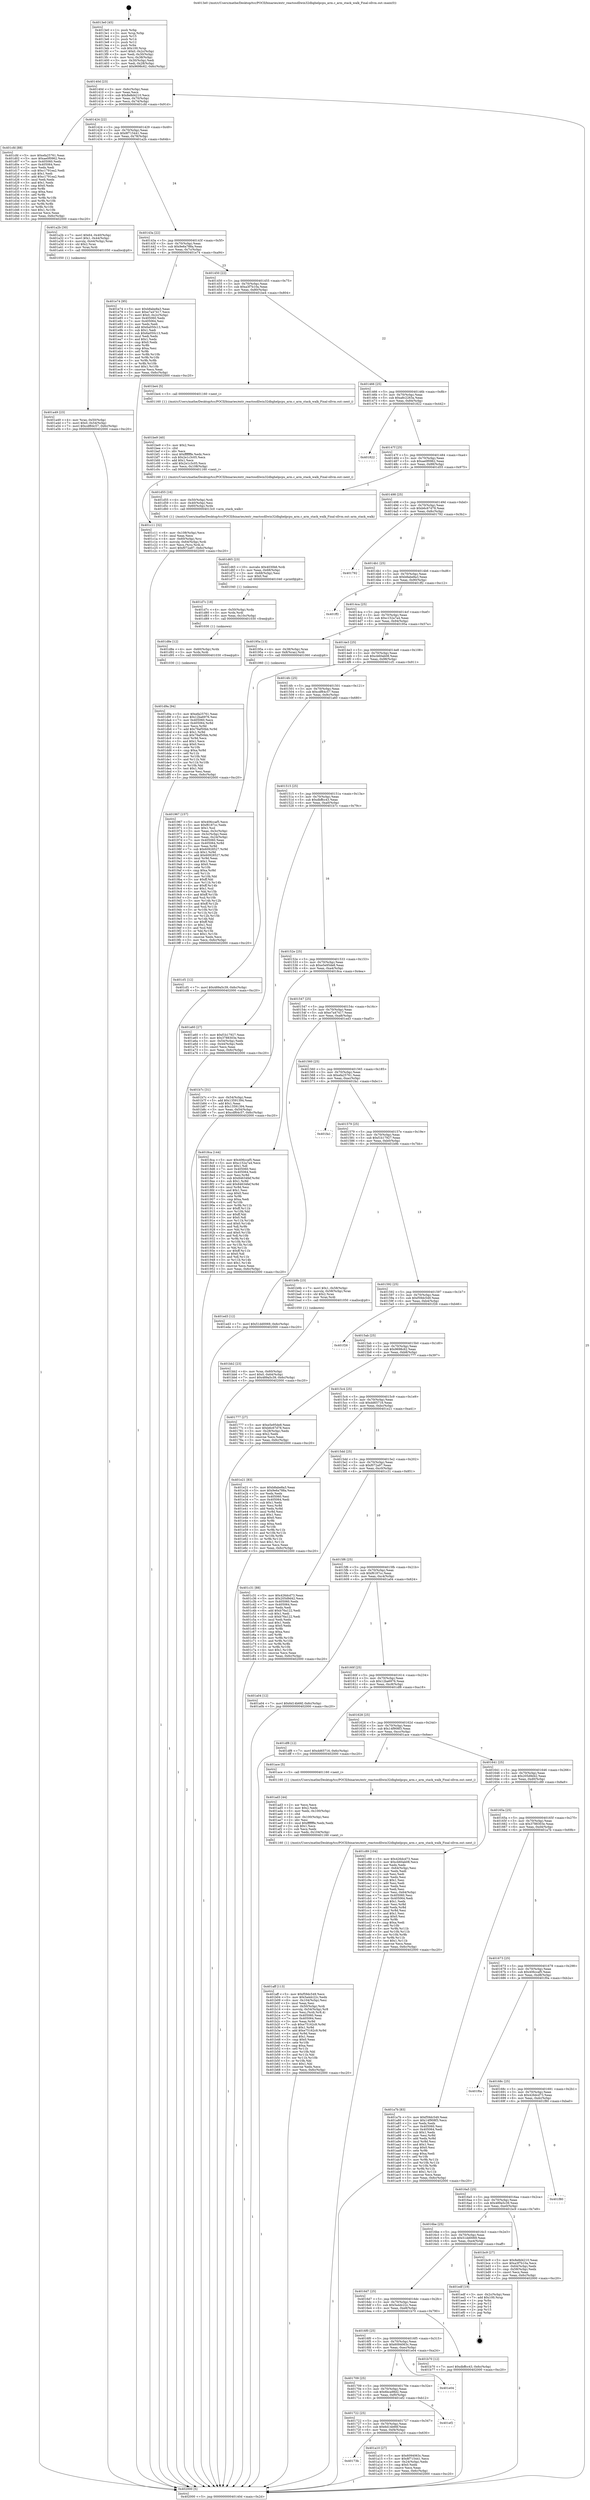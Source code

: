 digraph "0x4013e0" {
  label = "0x4013e0 (/mnt/c/Users/mathe/Desktop/tcc/POCII/binaries/extr_reactosdllwin32dbghelpcpu_arm.c_arm_stack_walk_Final-ollvm.out::main(0))"
  labelloc = "t"
  node[shape=record]

  Entry [label="",width=0.3,height=0.3,shape=circle,fillcolor=black,style=filled]
  "0x40140d" [label="{
     0x40140d [23]\l
     | [instrs]\l
     &nbsp;&nbsp;0x40140d \<+3\>: mov -0x6c(%rbp),%eax\l
     &nbsp;&nbsp;0x401410 \<+2\>: mov %eax,%ecx\l
     &nbsp;&nbsp;0x401412 \<+6\>: sub $0x8e8d4210,%ecx\l
     &nbsp;&nbsp;0x401418 \<+3\>: mov %eax,-0x70(%rbp)\l
     &nbsp;&nbsp;0x40141b \<+3\>: mov %ecx,-0x74(%rbp)\l
     &nbsp;&nbsp;0x40141e \<+6\>: je 0000000000401cfd \<main+0x91d\>\l
  }"]
  "0x401cfd" [label="{
     0x401cfd [88]\l
     | [instrs]\l
     &nbsp;&nbsp;0x401cfd \<+5\>: mov $0xefa25761,%eax\l
     &nbsp;&nbsp;0x401d02 \<+5\>: mov $0xae0f0962,%ecx\l
     &nbsp;&nbsp;0x401d07 \<+7\>: mov 0x405060,%edx\l
     &nbsp;&nbsp;0x401d0e \<+7\>: mov 0x405064,%esi\l
     &nbsp;&nbsp;0x401d15 \<+2\>: mov %edx,%edi\l
     &nbsp;&nbsp;0x401d17 \<+6\>: sub $0xc1791ea2,%edi\l
     &nbsp;&nbsp;0x401d1d \<+3\>: sub $0x1,%edi\l
     &nbsp;&nbsp;0x401d20 \<+6\>: add $0xc1791ea2,%edi\l
     &nbsp;&nbsp;0x401d26 \<+3\>: imul %edi,%edx\l
     &nbsp;&nbsp;0x401d29 \<+3\>: and $0x1,%edx\l
     &nbsp;&nbsp;0x401d2c \<+3\>: cmp $0x0,%edx\l
     &nbsp;&nbsp;0x401d2f \<+4\>: sete %r8b\l
     &nbsp;&nbsp;0x401d33 \<+3\>: cmp $0xa,%esi\l
     &nbsp;&nbsp;0x401d36 \<+4\>: setl %r9b\l
     &nbsp;&nbsp;0x401d3a \<+3\>: mov %r8b,%r10b\l
     &nbsp;&nbsp;0x401d3d \<+3\>: and %r9b,%r10b\l
     &nbsp;&nbsp;0x401d40 \<+3\>: xor %r9b,%r8b\l
     &nbsp;&nbsp;0x401d43 \<+3\>: or %r8b,%r10b\l
     &nbsp;&nbsp;0x401d46 \<+4\>: test $0x1,%r10b\l
     &nbsp;&nbsp;0x401d4a \<+3\>: cmovne %ecx,%eax\l
     &nbsp;&nbsp;0x401d4d \<+3\>: mov %eax,-0x6c(%rbp)\l
     &nbsp;&nbsp;0x401d50 \<+5\>: jmp 0000000000402000 \<main+0xc20\>\l
  }"]
  "0x401424" [label="{
     0x401424 [22]\l
     | [instrs]\l
     &nbsp;&nbsp;0x401424 \<+5\>: jmp 0000000000401429 \<main+0x49\>\l
     &nbsp;&nbsp;0x401429 \<+3\>: mov -0x70(%rbp),%eax\l
     &nbsp;&nbsp;0x40142c \<+5\>: sub $0x8f715441,%eax\l
     &nbsp;&nbsp;0x401431 \<+3\>: mov %eax,-0x78(%rbp)\l
     &nbsp;&nbsp;0x401434 \<+6\>: je 0000000000401a2b \<main+0x64b\>\l
  }"]
  Exit [label="",width=0.3,height=0.3,shape=circle,fillcolor=black,style=filled,peripheries=2]
  "0x401a2b" [label="{
     0x401a2b [30]\l
     | [instrs]\l
     &nbsp;&nbsp;0x401a2b \<+7\>: movl $0x64,-0x40(%rbp)\l
     &nbsp;&nbsp;0x401a32 \<+7\>: movl $0x1,-0x44(%rbp)\l
     &nbsp;&nbsp;0x401a39 \<+4\>: movslq -0x44(%rbp),%rax\l
     &nbsp;&nbsp;0x401a3d \<+4\>: shl $0x2,%rax\l
     &nbsp;&nbsp;0x401a41 \<+3\>: mov %rax,%rdi\l
     &nbsp;&nbsp;0x401a44 \<+5\>: call 0000000000401050 \<malloc@plt\>\l
     | [calls]\l
     &nbsp;&nbsp;0x401050 \{1\} (unknown)\l
  }"]
  "0x40143a" [label="{
     0x40143a [22]\l
     | [instrs]\l
     &nbsp;&nbsp;0x40143a \<+5\>: jmp 000000000040143f \<main+0x5f\>\l
     &nbsp;&nbsp;0x40143f \<+3\>: mov -0x70(%rbp),%eax\l
     &nbsp;&nbsp;0x401442 \<+5\>: sub $0x9e6a788a,%eax\l
     &nbsp;&nbsp;0x401447 \<+3\>: mov %eax,-0x7c(%rbp)\l
     &nbsp;&nbsp;0x40144a \<+6\>: je 0000000000401e74 \<main+0xa94\>\l
  }"]
  "0x401d9a" [label="{
     0x401d9a [94]\l
     | [instrs]\l
     &nbsp;&nbsp;0x401d9a \<+5\>: mov $0xefa25761,%eax\l
     &nbsp;&nbsp;0x401d9f \<+5\>: mov $0x12ba6976,%esi\l
     &nbsp;&nbsp;0x401da4 \<+7\>: mov 0x405060,%ecx\l
     &nbsp;&nbsp;0x401dab \<+8\>: mov 0x405064,%r8d\l
     &nbsp;&nbsp;0x401db3 \<+3\>: mov %ecx,%r9d\l
     &nbsp;&nbsp;0x401db6 \<+7\>: add $0x79af50bb,%r9d\l
     &nbsp;&nbsp;0x401dbd \<+4\>: sub $0x1,%r9d\l
     &nbsp;&nbsp;0x401dc1 \<+7\>: sub $0x79af50bb,%r9d\l
     &nbsp;&nbsp;0x401dc8 \<+4\>: imul %r9d,%ecx\l
     &nbsp;&nbsp;0x401dcc \<+3\>: and $0x1,%ecx\l
     &nbsp;&nbsp;0x401dcf \<+3\>: cmp $0x0,%ecx\l
     &nbsp;&nbsp;0x401dd2 \<+4\>: sete %r10b\l
     &nbsp;&nbsp;0x401dd6 \<+4\>: cmp $0xa,%r8d\l
     &nbsp;&nbsp;0x401dda \<+4\>: setl %r11b\l
     &nbsp;&nbsp;0x401dde \<+3\>: mov %r10b,%bl\l
     &nbsp;&nbsp;0x401de1 \<+3\>: and %r11b,%bl\l
     &nbsp;&nbsp;0x401de4 \<+3\>: xor %r11b,%r10b\l
     &nbsp;&nbsp;0x401de7 \<+3\>: or %r10b,%bl\l
     &nbsp;&nbsp;0x401dea \<+3\>: test $0x1,%bl\l
     &nbsp;&nbsp;0x401ded \<+3\>: cmovne %esi,%eax\l
     &nbsp;&nbsp;0x401df0 \<+3\>: mov %eax,-0x6c(%rbp)\l
     &nbsp;&nbsp;0x401df3 \<+5\>: jmp 0000000000402000 \<main+0xc20\>\l
  }"]
  "0x401e74" [label="{
     0x401e74 [95]\l
     | [instrs]\l
     &nbsp;&nbsp;0x401e74 \<+5\>: mov $0xb8abe8a3,%eax\l
     &nbsp;&nbsp;0x401e79 \<+5\>: mov $0xe7a47417,%ecx\l
     &nbsp;&nbsp;0x401e7e \<+7\>: movl $0x0,-0x2c(%rbp)\l
     &nbsp;&nbsp;0x401e85 \<+7\>: mov 0x405060,%edx\l
     &nbsp;&nbsp;0x401e8c \<+7\>: mov 0x405064,%esi\l
     &nbsp;&nbsp;0x401e93 \<+2\>: mov %edx,%edi\l
     &nbsp;&nbsp;0x401e95 \<+6\>: add $0x6a050c13,%edi\l
     &nbsp;&nbsp;0x401e9b \<+3\>: sub $0x1,%edi\l
     &nbsp;&nbsp;0x401e9e \<+6\>: sub $0x6a050c13,%edi\l
     &nbsp;&nbsp;0x401ea4 \<+3\>: imul %edi,%edx\l
     &nbsp;&nbsp;0x401ea7 \<+3\>: and $0x1,%edx\l
     &nbsp;&nbsp;0x401eaa \<+3\>: cmp $0x0,%edx\l
     &nbsp;&nbsp;0x401ead \<+4\>: sete %r8b\l
     &nbsp;&nbsp;0x401eb1 \<+3\>: cmp $0xa,%esi\l
     &nbsp;&nbsp;0x401eb4 \<+4\>: setl %r9b\l
     &nbsp;&nbsp;0x401eb8 \<+3\>: mov %r8b,%r10b\l
     &nbsp;&nbsp;0x401ebb \<+3\>: and %r9b,%r10b\l
     &nbsp;&nbsp;0x401ebe \<+3\>: xor %r9b,%r8b\l
     &nbsp;&nbsp;0x401ec1 \<+3\>: or %r8b,%r10b\l
     &nbsp;&nbsp;0x401ec4 \<+4\>: test $0x1,%r10b\l
     &nbsp;&nbsp;0x401ec8 \<+3\>: cmovne %ecx,%eax\l
     &nbsp;&nbsp;0x401ecb \<+3\>: mov %eax,-0x6c(%rbp)\l
     &nbsp;&nbsp;0x401ece \<+5\>: jmp 0000000000402000 \<main+0xc20\>\l
  }"]
  "0x401450" [label="{
     0x401450 [22]\l
     | [instrs]\l
     &nbsp;&nbsp;0x401450 \<+5\>: jmp 0000000000401455 \<main+0x75\>\l
     &nbsp;&nbsp;0x401455 \<+3\>: mov -0x70(%rbp),%eax\l
     &nbsp;&nbsp;0x401458 \<+5\>: sub $0xa3f7b10a,%eax\l
     &nbsp;&nbsp;0x40145d \<+3\>: mov %eax,-0x80(%rbp)\l
     &nbsp;&nbsp;0x401460 \<+6\>: je 0000000000401be4 \<main+0x804\>\l
  }"]
  "0x401d8e" [label="{
     0x401d8e [12]\l
     | [instrs]\l
     &nbsp;&nbsp;0x401d8e \<+4\>: mov -0x60(%rbp),%rdx\l
     &nbsp;&nbsp;0x401d92 \<+3\>: mov %rdx,%rdi\l
     &nbsp;&nbsp;0x401d95 \<+5\>: call 0000000000401030 \<free@plt\>\l
     | [calls]\l
     &nbsp;&nbsp;0x401030 \{1\} (unknown)\l
  }"]
  "0x401be4" [label="{
     0x401be4 [5]\l
     | [instrs]\l
     &nbsp;&nbsp;0x401be4 \<+5\>: call 0000000000401160 \<next_i\>\l
     | [calls]\l
     &nbsp;&nbsp;0x401160 \{1\} (/mnt/c/Users/mathe/Desktop/tcc/POCII/binaries/extr_reactosdllwin32dbghelpcpu_arm.c_arm_stack_walk_Final-ollvm.out::next_i)\l
  }"]
  "0x401466" [label="{
     0x401466 [25]\l
     | [instrs]\l
     &nbsp;&nbsp;0x401466 \<+5\>: jmp 000000000040146b \<main+0x8b\>\l
     &nbsp;&nbsp;0x40146b \<+3\>: mov -0x70(%rbp),%eax\l
     &nbsp;&nbsp;0x40146e \<+5\>: sub $0xa8c2263a,%eax\l
     &nbsp;&nbsp;0x401473 \<+6\>: mov %eax,-0x84(%rbp)\l
     &nbsp;&nbsp;0x401479 \<+6\>: je 0000000000401822 \<main+0x442\>\l
  }"]
  "0x401d7c" [label="{
     0x401d7c [18]\l
     | [instrs]\l
     &nbsp;&nbsp;0x401d7c \<+4\>: mov -0x50(%rbp),%rdx\l
     &nbsp;&nbsp;0x401d80 \<+3\>: mov %rdx,%rdi\l
     &nbsp;&nbsp;0x401d83 \<+6\>: mov %eax,-0x10c(%rbp)\l
     &nbsp;&nbsp;0x401d89 \<+5\>: call 0000000000401030 \<free@plt\>\l
     | [calls]\l
     &nbsp;&nbsp;0x401030 \{1\} (unknown)\l
  }"]
  "0x401822" [label="{
     0x401822\l
  }", style=dashed]
  "0x40147f" [label="{
     0x40147f [25]\l
     | [instrs]\l
     &nbsp;&nbsp;0x40147f \<+5\>: jmp 0000000000401484 \<main+0xa4\>\l
     &nbsp;&nbsp;0x401484 \<+3\>: mov -0x70(%rbp),%eax\l
     &nbsp;&nbsp;0x401487 \<+5\>: sub $0xae0f0962,%eax\l
     &nbsp;&nbsp;0x40148c \<+6\>: mov %eax,-0x88(%rbp)\l
     &nbsp;&nbsp;0x401492 \<+6\>: je 0000000000401d55 \<main+0x975\>\l
  }"]
  "0x401d65" [label="{
     0x401d65 [23]\l
     | [instrs]\l
     &nbsp;&nbsp;0x401d65 \<+10\>: movabs $0x4030b6,%rdi\l
     &nbsp;&nbsp;0x401d6f \<+3\>: mov %eax,-0x68(%rbp)\l
     &nbsp;&nbsp;0x401d72 \<+3\>: mov -0x68(%rbp),%esi\l
     &nbsp;&nbsp;0x401d75 \<+2\>: mov $0x0,%al\l
     &nbsp;&nbsp;0x401d77 \<+5\>: call 0000000000401040 \<printf@plt\>\l
     | [calls]\l
     &nbsp;&nbsp;0x401040 \{1\} (unknown)\l
  }"]
  "0x401d55" [label="{
     0x401d55 [16]\l
     | [instrs]\l
     &nbsp;&nbsp;0x401d55 \<+4\>: mov -0x50(%rbp),%rdi\l
     &nbsp;&nbsp;0x401d59 \<+3\>: mov -0x40(%rbp),%esi\l
     &nbsp;&nbsp;0x401d5c \<+4\>: mov -0x60(%rbp),%rdx\l
     &nbsp;&nbsp;0x401d60 \<+5\>: call 00000000004013c0 \<arm_stack_walk\>\l
     | [calls]\l
     &nbsp;&nbsp;0x4013c0 \{1\} (/mnt/c/Users/mathe/Desktop/tcc/POCII/binaries/extr_reactosdllwin32dbghelpcpu_arm.c_arm_stack_walk_Final-ollvm.out::arm_stack_walk)\l
  }"]
  "0x401498" [label="{
     0x401498 [25]\l
     | [instrs]\l
     &nbsp;&nbsp;0x401498 \<+5\>: jmp 000000000040149d \<main+0xbd\>\l
     &nbsp;&nbsp;0x40149d \<+3\>: mov -0x70(%rbp),%eax\l
     &nbsp;&nbsp;0x4014a0 \<+5\>: sub $0xb6c67d78,%eax\l
     &nbsp;&nbsp;0x4014a5 \<+6\>: mov %eax,-0x8c(%rbp)\l
     &nbsp;&nbsp;0x4014ab \<+6\>: je 0000000000401792 \<main+0x3b2\>\l
  }"]
  "0x401c11" [label="{
     0x401c11 [32]\l
     | [instrs]\l
     &nbsp;&nbsp;0x401c11 \<+6\>: mov -0x108(%rbp),%ecx\l
     &nbsp;&nbsp;0x401c17 \<+3\>: imul %eax,%ecx\l
     &nbsp;&nbsp;0x401c1a \<+4\>: mov -0x60(%rbp),%rsi\l
     &nbsp;&nbsp;0x401c1e \<+4\>: movslq -0x64(%rbp),%rdi\l
     &nbsp;&nbsp;0x401c22 \<+3\>: mov %ecx,(%rsi,%rdi,4)\l
     &nbsp;&nbsp;0x401c25 \<+7\>: movl $0xf072a97,-0x6c(%rbp)\l
     &nbsp;&nbsp;0x401c2c \<+5\>: jmp 0000000000402000 \<main+0xc20\>\l
  }"]
  "0x401792" [label="{
     0x401792\l
  }", style=dashed]
  "0x4014b1" [label="{
     0x4014b1 [25]\l
     | [instrs]\l
     &nbsp;&nbsp;0x4014b1 \<+5\>: jmp 00000000004014b6 \<main+0xd6\>\l
     &nbsp;&nbsp;0x4014b6 \<+3\>: mov -0x70(%rbp),%eax\l
     &nbsp;&nbsp;0x4014b9 \<+5\>: sub $0xb8abe8a3,%eax\l
     &nbsp;&nbsp;0x4014be \<+6\>: mov %eax,-0x90(%rbp)\l
     &nbsp;&nbsp;0x4014c4 \<+6\>: je 0000000000401ff2 \<main+0xc12\>\l
  }"]
  "0x401be9" [label="{
     0x401be9 [40]\l
     | [instrs]\l
     &nbsp;&nbsp;0x401be9 \<+5\>: mov $0x2,%ecx\l
     &nbsp;&nbsp;0x401bee \<+1\>: cltd\l
     &nbsp;&nbsp;0x401bef \<+2\>: idiv %ecx\l
     &nbsp;&nbsp;0x401bf1 \<+6\>: imul $0xfffffffe,%edx,%ecx\l
     &nbsp;&nbsp;0x401bf7 \<+6\>: sub $0x2e1c3c05,%ecx\l
     &nbsp;&nbsp;0x401bfd \<+3\>: add $0x1,%ecx\l
     &nbsp;&nbsp;0x401c00 \<+6\>: add $0x2e1c3c05,%ecx\l
     &nbsp;&nbsp;0x401c06 \<+6\>: mov %ecx,-0x108(%rbp)\l
     &nbsp;&nbsp;0x401c0c \<+5\>: call 0000000000401160 \<next_i\>\l
     | [calls]\l
     &nbsp;&nbsp;0x401160 \{1\} (/mnt/c/Users/mathe/Desktop/tcc/POCII/binaries/extr_reactosdllwin32dbghelpcpu_arm.c_arm_stack_walk_Final-ollvm.out::next_i)\l
  }"]
  "0x401ff2" [label="{
     0x401ff2\l
  }", style=dashed]
  "0x4014ca" [label="{
     0x4014ca [25]\l
     | [instrs]\l
     &nbsp;&nbsp;0x4014ca \<+5\>: jmp 00000000004014cf \<main+0xef\>\l
     &nbsp;&nbsp;0x4014cf \<+3\>: mov -0x70(%rbp),%eax\l
     &nbsp;&nbsp;0x4014d2 \<+5\>: sub $0xc152a7a4,%eax\l
     &nbsp;&nbsp;0x4014d7 \<+6\>: mov %eax,-0x94(%rbp)\l
     &nbsp;&nbsp;0x4014dd \<+6\>: je 000000000040195a \<main+0x57a\>\l
  }"]
  "0x401bb2" [label="{
     0x401bb2 [23]\l
     | [instrs]\l
     &nbsp;&nbsp;0x401bb2 \<+4\>: mov %rax,-0x60(%rbp)\l
     &nbsp;&nbsp;0x401bb6 \<+7\>: movl $0x0,-0x64(%rbp)\l
     &nbsp;&nbsp;0x401bbd \<+7\>: movl $0x489a5c39,-0x6c(%rbp)\l
     &nbsp;&nbsp;0x401bc4 \<+5\>: jmp 0000000000402000 \<main+0xc20\>\l
  }"]
  "0x40195a" [label="{
     0x40195a [13]\l
     | [instrs]\l
     &nbsp;&nbsp;0x40195a \<+4\>: mov -0x38(%rbp),%rax\l
     &nbsp;&nbsp;0x40195e \<+4\>: mov 0x8(%rax),%rdi\l
     &nbsp;&nbsp;0x401962 \<+5\>: call 0000000000401060 \<atoi@plt\>\l
     | [calls]\l
     &nbsp;&nbsp;0x401060 \{1\} (unknown)\l
  }"]
  "0x4014e3" [label="{
     0x4014e3 [25]\l
     | [instrs]\l
     &nbsp;&nbsp;0x4014e3 \<+5\>: jmp 00000000004014e8 \<main+0x108\>\l
     &nbsp;&nbsp;0x4014e8 \<+3\>: mov -0x70(%rbp),%eax\l
     &nbsp;&nbsp;0x4014eb \<+5\>: sub $0xcb60ab08,%eax\l
     &nbsp;&nbsp;0x4014f0 \<+6\>: mov %eax,-0x98(%rbp)\l
     &nbsp;&nbsp;0x4014f6 \<+6\>: je 0000000000401cf1 \<main+0x911\>\l
  }"]
  "0x401aff" [label="{
     0x401aff [113]\l
     | [instrs]\l
     &nbsp;&nbsp;0x401aff \<+5\>: mov $0xf59dc549,%ecx\l
     &nbsp;&nbsp;0x401b04 \<+5\>: mov $0x5a4dc22c,%edx\l
     &nbsp;&nbsp;0x401b09 \<+6\>: mov -0x104(%rbp),%esi\l
     &nbsp;&nbsp;0x401b0f \<+3\>: imul %eax,%esi\l
     &nbsp;&nbsp;0x401b12 \<+4\>: mov -0x50(%rbp),%rdi\l
     &nbsp;&nbsp;0x401b16 \<+4\>: movslq -0x54(%rbp),%r8\l
     &nbsp;&nbsp;0x401b1a \<+4\>: mov %esi,(%rdi,%r8,4)\l
     &nbsp;&nbsp;0x401b1e \<+7\>: mov 0x405060,%eax\l
     &nbsp;&nbsp;0x401b25 \<+7\>: mov 0x405064,%esi\l
     &nbsp;&nbsp;0x401b2c \<+3\>: mov %eax,%r9d\l
     &nbsp;&nbsp;0x401b2f \<+7\>: sub $0xe75162c9,%r9d\l
     &nbsp;&nbsp;0x401b36 \<+4\>: sub $0x1,%r9d\l
     &nbsp;&nbsp;0x401b3a \<+7\>: add $0xe75162c9,%r9d\l
     &nbsp;&nbsp;0x401b41 \<+4\>: imul %r9d,%eax\l
     &nbsp;&nbsp;0x401b45 \<+3\>: and $0x1,%eax\l
     &nbsp;&nbsp;0x401b48 \<+3\>: cmp $0x0,%eax\l
     &nbsp;&nbsp;0x401b4b \<+4\>: sete %r10b\l
     &nbsp;&nbsp;0x401b4f \<+3\>: cmp $0xa,%esi\l
     &nbsp;&nbsp;0x401b52 \<+4\>: setl %r11b\l
     &nbsp;&nbsp;0x401b56 \<+3\>: mov %r10b,%bl\l
     &nbsp;&nbsp;0x401b59 \<+3\>: and %r11b,%bl\l
     &nbsp;&nbsp;0x401b5c \<+3\>: xor %r11b,%r10b\l
     &nbsp;&nbsp;0x401b5f \<+3\>: or %r10b,%bl\l
     &nbsp;&nbsp;0x401b62 \<+3\>: test $0x1,%bl\l
     &nbsp;&nbsp;0x401b65 \<+3\>: cmovne %edx,%ecx\l
     &nbsp;&nbsp;0x401b68 \<+3\>: mov %ecx,-0x6c(%rbp)\l
     &nbsp;&nbsp;0x401b6b \<+5\>: jmp 0000000000402000 \<main+0xc20\>\l
  }"]
  "0x401cf1" [label="{
     0x401cf1 [12]\l
     | [instrs]\l
     &nbsp;&nbsp;0x401cf1 \<+7\>: movl $0x489a5c39,-0x6c(%rbp)\l
     &nbsp;&nbsp;0x401cf8 \<+5\>: jmp 0000000000402000 \<main+0xc20\>\l
  }"]
  "0x4014fc" [label="{
     0x4014fc [25]\l
     | [instrs]\l
     &nbsp;&nbsp;0x4014fc \<+5\>: jmp 0000000000401501 \<main+0x121\>\l
     &nbsp;&nbsp;0x401501 \<+3\>: mov -0x70(%rbp),%eax\l
     &nbsp;&nbsp;0x401504 \<+5\>: sub $0xcdf64c57,%eax\l
     &nbsp;&nbsp;0x401509 \<+6\>: mov %eax,-0x9c(%rbp)\l
     &nbsp;&nbsp;0x40150f \<+6\>: je 0000000000401a60 \<main+0x680\>\l
  }"]
  "0x401ad3" [label="{
     0x401ad3 [44]\l
     | [instrs]\l
     &nbsp;&nbsp;0x401ad3 \<+2\>: xor %ecx,%ecx\l
     &nbsp;&nbsp;0x401ad5 \<+5\>: mov $0x2,%edx\l
     &nbsp;&nbsp;0x401ada \<+6\>: mov %edx,-0x100(%rbp)\l
     &nbsp;&nbsp;0x401ae0 \<+1\>: cltd\l
     &nbsp;&nbsp;0x401ae1 \<+6\>: mov -0x100(%rbp),%esi\l
     &nbsp;&nbsp;0x401ae7 \<+2\>: idiv %esi\l
     &nbsp;&nbsp;0x401ae9 \<+6\>: imul $0xfffffffe,%edx,%edx\l
     &nbsp;&nbsp;0x401aef \<+3\>: sub $0x1,%ecx\l
     &nbsp;&nbsp;0x401af2 \<+2\>: sub %ecx,%edx\l
     &nbsp;&nbsp;0x401af4 \<+6\>: mov %edx,-0x104(%rbp)\l
     &nbsp;&nbsp;0x401afa \<+5\>: call 0000000000401160 \<next_i\>\l
     | [calls]\l
     &nbsp;&nbsp;0x401160 \{1\} (/mnt/c/Users/mathe/Desktop/tcc/POCII/binaries/extr_reactosdllwin32dbghelpcpu_arm.c_arm_stack_walk_Final-ollvm.out::next_i)\l
  }"]
  "0x401a60" [label="{
     0x401a60 [27]\l
     | [instrs]\l
     &nbsp;&nbsp;0x401a60 \<+5\>: mov $0xf1b17927,%eax\l
     &nbsp;&nbsp;0x401a65 \<+5\>: mov $0x3788303e,%ecx\l
     &nbsp;&nbsp;0x401a6a \<+3\>: mov -0x54(%rbp),%edx\l
     &nbsp;&nbsp;0x401a6d \<+3\>: cmp -0x44(%rbp),%edx\l
     &nbsp;&nbsp;0x401a70 \<+3\>: cmovl %ecx,%eax\l
     &nbsp;&nbsp;0x401a73 \<+3\>: mov %eax,-0x6c(%rbp)\l
     &nbsp;&nbsp;0x401a76 \<+5\>: jmp 0000000000402000 \<main+0xc20\>\l
  }"]
  "0x401515" [label="{
     0x401515 [25]\l
     | [instrs]\l
     &nbsp;&nbsp;0x401515 \<+5\>: jmp 000000000040151a \<main+0x13a\>\l
     &nbsp;&nbsp;0x40151a \<+3\>: mov -0x70(%rbp),%eax\l
     &nbsp;&nbsp;0x40151d \<+5\>: sub $0xdbffcc43,%eax\l
     &nbsp;&nbsp;0x401522 \<+6\>: mov %eax,-0xa0(%rbp)\l
     &nbsp;&nbsp;0x401528 \<+6\>: je 0000000000401b7c \<main+0x79c\>\l
  }"]
  "0x401a49" [label="{
     0x401a49 [23]\l
     | [instrs]\l
     &nbsp;&nbsp;0x401a49 \<+4\>: mov %rax,-0x50(%rbp)\l
     &nbsp;&nbsp;0x401a4d \<+7\>: movl $0x0,-0x54(%rbp)\l
     &nbsp;&nbsp;0x401a54 \<+7\>: movl $0xcdf64c57,-0x6c(%rbp)\l
     &nbsp;&nbsp;0x401a5b \<+5\>: jmp 0000000000402000 \<main+0xc20\>\l
  }"]
  "0x401b7c" [label="{
     0x401b7c [31]\l
     | [instrs]\l
     &nbsp;&nbsp;0x401b7c \<+3\>: mov -0x54(%rbp),%eax\l
     &nbsp;&nbsp;0x401b7f \<+5\>: add $0x13591394,%eax\l
     &nbsp;&nbsp;0x401b84 \<+3\>: add $0x1,%eax\l
     &nbsp;&nbsp;0x401b87 \<+5\>: sub $0x13591394,%eax\l
     &nbsp;&nbsp;0x401b8c \<+3\>: mov %eax,-0x54(%rbp)\l
     &nbsp;&nbsp;0x401b8f \<+7\>: movl $0xcdf64c57,-0x6c(%rbp)\l
     &nbsp;&nbsp;0x401b96 \<+5\>: jmp 0000000000402000 \<main+0xc20\>\l
  }"]
  "0x40152e" [label="{
     0x40152e [25]\l
     | [instrs]\l
     &nbsp;&nbsp;0x40152e \<+5\>: jmp 0000000000401533 \<main+0x153\>\l
     &nbsp;&nbsp;0x401533 \<+3\>: mov -0x70(%rbp),%eax\l
     &nbsp;&nbsp;0x401536 \<+5\>: sub $0xe5e95de8,%eax\l
     &nbsp;&nbsp;0x40153b \<+6\>: mov %eax,-0xa4(%rbp)\l
     &nbsp;&nbsp;0x401541 \<+6\>: je 00000000004018ca \<main+0x4ea\>\l
  }"]
  "0x40173b" [label="{
     0x40173b\l
  }", style=dashed]
  "0x4018ca" [label="{
     0x4018ca [144]\l
     | [instrs]\l
     &nbsp;&nbsp;0x4018ca \<+5\>: mov $0x406ccaf5,%eax\l
     &nbsp;&nbsp;0x4018cf \<+5\>: mov $0xc152a7a4,%ecx\l
     &nbsp;&nbsp;0x4018d4 \<+2\>: mov $0x1,%dl\l
     &nbsp;&nbsp;0x4018d6 \<+7\>: mov 0x405060,%esi\l
     &nbsp;&nbsp;0x4018dd \<+7\>: mov 0x405064,%edi\l
     &nbsp;&nbsp;0x4018e4 \<+3\>: mov %esi,%r8d\l
     &nbsp;&nbsp;0x4018e7 \<+7\>: sub $0x84634fef,%r8d\l
     &nbsp;&nbsp;0x4018ee \<+4\>: sub $0x1,%r8d\l
     &nbsp;&nbsp;0x4018f2 \<+7\>: add $0x84634fef,%r8d\l
     &nbsp;&nbsp;0x4018f9 \<+4\>: imul %r8d,%esi\l
     &nbsp;&nbsp;0x4018fd \<+3\>: and $0x1,%esi\l
     &nbsp;&nbsp;0x401900 \<+3\>: cmp $0x0,%esi\l
     &nbsp;&nbsp;0x401903 \<+4\>: sete %r9b\l
     &nbsp;&nbsp;0x401907 \<+3\>: cmp $0xa,%edi\l
     &nbsp;&nbsp;0x40190a \<+4\>: setl %r10b\l
     &nbsp;&nbsp;0x40190e \<+3\>: mov %r9b,%r11b\l
     &nbsp;&nbsp;0x401911 \<+4\>: xor $0xff,%r11b\l
     &nbsp;&nbsp;0x401915 \<+3\>: mov %r10b,%bl\l
     &nbsp;&nbsp;0x401918 \<+3\>: xor $0xff,%bl\l
     &nbsp;&nbsp;0x40191b \<+3\>: xor $0x0,%dl\l
     &nbsp;&nbsp;0x40191e \<+3\>: mov %r11b,%r14b\l
     &nbsp;&nbsp;0x401921 \<+4\>: and $0x0,%r14b\l
     &nbsp;&nbsp;0x401925 \<+3\>: and %dl,%r9b\l
     &nbsp;&nbsp;0x401928 \<+3\>: mov %bl,%r15b\l
     &nbsp;&nbsp;0x40192b \<+4\>: and $0x0,%r15b\l
     &nbsp;&nbsp;0x40192f \<+3\>: and %dl,%r10b\l
     &nbsp;&nbsp;0x401932 \<+3\>: or %r9b,%r14b\l
     &nbsp;&nbsp;0x401935 \<+3\>: or %r10b,%r15b\l
     &nbsp;&nbsp;0x401938 \<+3\>: xor %r15b,%r14b\l
     &nbsp;&nbsp;0x40193b \<+3\>: or %bl,%r11b\l
     &nbsp;&nbsp;0x40193e \<+4\>: xor $0xff,%r11b\l
     &nbsp;&nbsp;0x401942 \<+3\>: or $0x0,%dl\l
     &nbsp;&nbsp;0x401945 \<+3\>: and %dl,%r11b\l
     &nbsp;&nbsp;0x401948 \<+3\>: or %r11b,%r14b\l
     &nbsp;&nbsp;0x40194b \<+4\>: test $0x1,%r14b\l
     &nbsp;&nbsp;0x40194f \<+3\>: cmovne %ecx,%eax\l
     &nbsp;&nbsp;0x401952 \<+3\>: mov %eax,-0x6c(%rbp)\l
     &nbsp;&nbsp;0x401955 \<+5\>: jmp 0000000000402000 \<main+0xc20\>\l
  }"]
  "0x401547" [label="{
     0x401547 [25]\l
     | [instrs]\l
     &nbsp;&nbsp;0x401547 \<+5\>: jmp 000000000040154c \<main+0x16c\>\l
     &nbsp;&nbsp;0x40154c \<+3\>: mov -0x70(%rbp),%eax\l
     &nbsp;&nbsp;0x40154f \<+5\>: sub $0xe7a47417,%eax\l
     &nbsp;&nbsp;0x401554 \<+6\>: mov %eax,-0xa8(%rbp)\l
     &nbsp;&nbsp;0x40155a \<+6\>: je 0000000000401ed3 \<main+0xaf3\>\l
  }"]
  "0x401a10" [label="{
     0x401a10 [27]\l
     | [instrs]\l
     &nbsp;&nbsp;0x401a10 \<+5\>: mov $0x6094063c,%eax\l
     &nbsp;&nbsp;0x401a15 \<+5\>: mov $0x8f715441,%ecx\l
     &nbsp;&nbsp;0x401a1a \<+3\>: mov -0x24(%rbp),%edx\l
     &nbsp;&nbsp;0x401a1d \<+3\>: cmp $0x0,%edx\l
     &nbsp;&nbsp;0x401a20 \<+3\>: cmove %ecx,%eax\l
     &nbsp;&nbsp;0x401a23 \<+3\>: mov %eax,-0x6c(%rbp)\l
     &nbsp;&nbsp;0x401a26 \<+5\>: jmp 0000000000402000 \<main+0xc20\>\l
  }"]
  "0x401ed3" [label="{
     0x401ed3 [12]\l
     | [instrs]\l
     &nbsp;&nbsp;0x401ed3 \<+7\>: movl $0x51dd0069,-0x6c(%rbp)\l
     &nbsp;&nbsp;0x401eda \<+5\>: jmp 0000000000402000 \<main+0xc20\>\l
  }"]
  "0x401560" [label="{
     0x401560 [25]\l
     | [instrs]\l
     &nbsp;&nbsp;0x401560 \<+5\>: jmp 0000000000401565 \<main+0x185\>\l
     &nbsp;&nbsp;0x401565 \<+3\>: mov -0x70(%rbp),%eax\l
     &nbsp;&nbsp;0x401568 \<+5\>: sub $0xefa25761,%eax\l
     &nbsp;&nbsp;0x40156d \<+6\>: mov %eax,-0xac(%rbp)\l
     &nbsp;&nbsp;0x401573 \<+6\>: je 0000000000401fa1 \<main+0xbc1\>\l
  }"]
  "0x401722" [label="{
     0x401722 [25]\l
     | [instrs]\l
     &nbsp;&nbsp;0x401722 \<+5\>: jmp 0000000000401727 \<main+0x347\>\l
     &nbsp;&nbsp;0x401727 \<+3\>: mov -0x70(%rbp),%eax\l
     &nbsp;&nbsp;0x40172a \<+5\>: sub $0x6d14b66f,%eax\l
     &nbsp;&nbsp;0x40172f \<+6\>: mov %eax,-0xf4(%rbp)\l
     &nbsp;&nbsp;0x401735 \<+6\>: je 0000000000401a10 \<main+0x630\>\l
  }"]
  "0x401fa1" [label="{
     0x401fa1\l
  }", style=dashed]
  "0x401579" [label="{
     0x401579 [25]\l
     | [instrs]\l
     &nbsp;&nbsp;0x401579 \<+5\>: jmp 000000000040157e \<main+0x19e\>\l
     &nbsp;&nbsp;0x40157e \<+3\>: mov -0x70(%rbp),%eax\l
     &nbsp;&nbsp;0x401581 \<+5\>: sub $0xf1b17927,%eax\l
     &nbsp;&nbsp;0x401586 \<+6\>: mov %eax,-0xb0(%rbp)\l
     &nbsp;&nbsp;0x40158c \<+6\>: je 0000000000401b9b \<main+0x7bb\>\l
  }"]
  "0x401ef2" [label="{
     0x401ef2\l
  }", style=dashed]
  "0x401b9b" [label="{
     0x401b9b [23]\l
     | [instrs]\l
     &nbsp;&nbsp;0x401b9b \<+7\>: movl $0x1,-0x58(%rbp)\l
     &nbsp;&nbsp;0x401ba2 \<+4\>: movslq -0x58(%rbp),%rax\l
     &nbsp;&nbsp;0x401ba6 \<+4\>: shl $0x2,%rax\l
     &nbsp;&nbsp;0x401baa \<+3\>: mov %rax,%rdi\l
     &nbsp;&nbsp;0x401bad \<+5\>: call 0000000000401050 \<malloc@plt\>\l
     | [calls]\l
     &nbsp;&nbsp;0x401050 \{1\} (unknown)\l
  }"]
  "0x401592" [label="{
     0x401592 [25]\l
     | [instrs]\l
     &nbsp;&nbsp;0x401592 \<+5\>: jmp 0000000000401597 \<main+0x1b7\>\l
     &nbsp;&nbsp;0x401597 \<+3\>: mov -0x70(%rbp),%eax\l
     &nbsp;&nbsp;0x40159a \<+5\>: sub $0xf59dc549,%eax\l
     &nbsp;&nbsp;0x40159f \<+6\>: mov %eax,-0xb4(%rbp)\l
     &nbsp;&nbsp;0x4015a5 \<+6\>: je 0000000000401f26 \<main+0xb46\>\l
  }"]
  "0x401709" [label="{
     0x401709 [25]\l
     | [instrs]\l
     &nbsp;&nbsp;0x401709 \<+5\>: jmp 000000000040170e \<main+0x32e\>\l
     &nbsp;&nbsp;0x40170e \<+3\>: mov -0x70(%rbp),%eax\l
     &nbsp;&nbsp;0x401711 \<+5\>: sub $0x6bca98d2,%eax\l
     &nbsp;&nbsp;0x401716 \<+6\>: mov %eax,-0xf0(%rbp)\l
     &nbsp;&nbsp;0x40171c \<+6\>: je 0000000000401ef2 \<main+0xb12\>\l
  }"]
  "0x401f26" [label="{
     0x401f26\l
  }", style=dashed]
  "0x4015ab" [label="{
     0x4015ab [25]\l
     | [instrs]\l
     &nbsp;&nbsp;0x4015ab \<+5\>: jmp 00000000004015b0 \<main+0x1d0\>\l
     &nbsp;&nbsp;0x4015b0 \<+3\>: mov -0x70(%rbp),%eax\l
     &nbsp;&nbsp;0x4015b3 \<+5\>: sub $0x9698c62,%eax\l
     &nbsp;&nbsp;0x4015b8 \<+6\>: mov %eax,-0xb8(%rbp)\l
     &nbsp;&nbsp;0x4015be \<+6\>: je 0000000000401777 \<main+0x397\>\l
  }"]
  "0x401e04" [label="{
     0x401e04\l
  }", style=dashed]
  "0x401777" [label="{
     0x401777 [27]\l
     | [instrs]\l
     &nbsp;&nbsp;0x401777 \<+5\>: mov $0xe5e95de8,%eax\l
     &nbsp;&nbsp;0x40177c \<+5\>: mov $0xb6c67d78,%ecx\l
     &nbsp;&nbsp;0x401781 \<+3\>: mov -0x28(%rbp),%edx\l
     &nbsp;&nbsp;0x401784 \<+3\>: cmp $0x2,%edx\l
     &nbsp;&nbsp;0x401787 \<+3\>: cmovne %ecx,%eax\l
     &nbsp;&nbsp;0x40178a \<+3\>: mov %eax,-0x6c(%rbp)\l
     &nbsp;&nbsp;0x40178d \<+5\>: jmp 0000000000402000 \<main+0xc20\>\l
  }"]
  "0x4015c4" [label="{
     0x4015c4 [25]\l
     | [instrs]\l
     &nbsp;&nbsp;0x4015c4 \<+5\>: jmp 00000000004015c9 \<main+0x1e9\>\l
     &nbsp;&nbsp;0x4015c9 \<+3\>: mov -0x70(%rbp),%eax\l
     &nbsp;&nbsp;0x4015cc \<+5\>: sub $0xdd65716,%eax\l
     &nbsp;&nbsp;0x4015d1 \<+6\>: mov %eax,-0xbc(%rbp)\l
     &nbsp;&nbsp;0x4015d7 \<+6\>: je 0000000000401e21 \<main+0xa41\>\l
  }"]
  "0x402000" [label="{
     0x402000 [5]\l
     | [instrs]\l
     &nbsp;&nbsp;0x402000 \<+5\>: jmp 000000000040140d \<main+0x2d\>\l
  }"]
  "0x4013e0" [label="{
     0x4013e0 [45]\l
     | [instrs]\l
     &nbsp;&nbsp;0x4013e0 \<+1\>: push %rbp\l
     &nbsp;&nbsp;0x4013e1 \<+3\>: mov %rsp,%rbp\l
     &nbsp;&nbsp;0x4013e4 \<+2\>: push %r15\l
     &nbsp;&nbsp;0x4013e6 \<+2\>: push %r14\l
     &nbsp;&nbsp;0x4013e8 \<+2\>: push %r12\l
     &nbsp;&nbsp;0x4013ea \<+1\>: push %rbx\l
     &nbsp;&nbsp;0x4013eb \<+7\>: sub $0x100,%rsp\l
     &nbsp;&nbsp;0x4013f2 \<+7\>: movl $0x0,-0x2c(%rbp)\l
     &nbsp;&nbsp;0x4013f9 \<+3\>: mov %edi,-0x30(%rbp)\l
     &nbsp;&nbsp;0x4013fc \<+4\>: mov %rsi,-0x38(%rbp)\l
     &nbsp;&nbsp;0x401400 \<+3\>: mov -0x30(%rbp),%edi\l
     &nbsp;&nbsp;0x401403 \<+3\>: mov %edi,-0x28(%rbp)\l
     &nbsp;&nbsp;0x401406 \<+7\>: movl $0x9698c62,-0x6c(%rbp)\l
  }"]
  "0x401967" [label="{
     0x401967 [157]\l
     | [instrs]\l
     &nbsp;&nbsp;0x401967 \<+5\>: mov $0x406ccaf5,%ecx\l
     &nbsp;&nbsp;0x40196c \<+5\>: mov $0xf6187cc,%edx\l
     &nbsp;&nbsp;0x401971 \<+3\>: mov $0x1,%sil\l
     &nbsp;&nbsp;0x401974 \<+3\>: mov %eax,-0x3c(%rbp)\l
     &nbsp;&nbsp;0x401977 \<+3\>: mov -0x3c(%rbp),%eax\l
     &nbsp;&nbsp;0x40197a \<+3\>: mov %eax,-0x24(%rbp)\l
     &nbsp;&nbsp;0x40197d \<+7\>: mov 0x405060,%eax\l
     &nbsp;&nbsp;0x401984 \<+8\>: mov 0x405064,%r8d\l
     &nbsp;&nbsp;0x40198c \<+3\>: mov %eax,%r9d\l
     &nbsp;&nbsp;0x40198f \<+7\>: sub $0x60928527,%r9d\l
     &nbsp;&nbsp;0x401996 \<+4\>: sub $0x1,%r9d\l
     &nbsp;&nbsp;0x40199a \<+7\>: add $0x60928527,%r9d\l
     &nbsp;&nbsp;0x4019a1 \<+4\>: imul %r9d,%eax\l
     &nbsp;&nbsp;0x4019a5 \<+3\>: and $0x1,%eax\l
     &nbsp;&nbsp;0x4019a8 \<+3\>: cmp $0x0,%eax\l
     &nbsp;&nbsp;0x4019ab \<+4\>: sete %r10b\l
     &nbsp;&nbsp;0x4019af \<+4\>: cmp $0xa,%r8d\l
     &nbsp;&nbsp;0x4019b3 \<+4\>: setl %r11b\l
     &nbsp;&nbsp;0x4019b7 \<+3\>: mov %r10b,%bl\l
     &nbsp;&nbsp;0x4019ba \<+3\>: xor $0xff,%bl\l
     &nbsp;&nbsp;0x4019bd \<+3\>: mov %r11b,%r14b\l
     &nbsp;&nbsp;0x4019c0 \<+4\>: xor $0xff,%r14b\l
     &nbsp;&nbsp;0x4019c4 \<+4\>: xor $0x1,%sil\l
     &nbsp;&nbsp;0x4019c8 \<+3\>: mov %bl,%r15b\l
     &nbsp;&nbsp;0x4019cb \<+4\>: and $0xff,%r15b\l
     &nbsp;&nbsp;0x4019cf \<+3\>: and %sil,%r10b\l
     &nbsp;&nbsp;0x4019d2 \<+3\>: mov %r14b,%r12b\l
     &nbsp;&nbsp;0x4019d5 \<+4\>: and $0xff,%r12b\l
     &nbsp;&nbsp;0x4019d9 \<+3\>: and %sil,%r11b\l
     &nbsp;&nbsp;0x4019dc \<+3\>: or %r10b,%r15b\l
     &nbsp;&nbsp;0x4019df \<+3\>: or %r11b,%r12b\l
     &nbsp;&nbsp;0x4019e2 \<+3\>: xor %r12b,%r15b\l
     &nbsp;&nbsp;0x4019e5 \<+3\>: or %r14b,%bl\l
     &nbsp;&nbsp;0x4019e8 \<+3\>: xor $0xff,%bl\l
     &nbsp;&nbsp;0x4019eb \<+4\>: or $0x1,%sil\l
     &nbsp;&nbsp;0x4019ef \<+3\>: and %sil,%bl\l
     &nbsp;&nbsp;0x4019f2 \<+3\>: or %bl,%r15b\l
     &nbsp;&nbsp;0x4019f5 \<+4\>: test $0x1,%r15b\l
     &nbsp;&nbsp;0x4019f9 \<+3\>: cmovne %edx,%ecx\l
     &nbsp;&nbsp;0x4019fc \<+3\>: mov %ecx,-0x6c(%rbp)\l
     &nbsp;&nbsp;0x4019ff \<+5\>: jmp 0000000000402000 \<main+0xc20\>\l
  }"]
  "0x4016f0" [label="{
     0x4016f0 [25]\l
     | [instrs]\l
     &nbsp;&nbsp;0x4016f0 \<+5\>: jmp 00000000004016f5 \<main+0x315\>\l
     &nbsp;&nbsp;0x4016f5 \<+3\>: mov -0x70(%rbp),%eax\l
     &nbsp;&nbsp;0x4016f8 \<+5\>: sub $0x6094063c,%eax\l
     &nbsp;&nbsp;0x4016fd \<+6\>: mov %eax,-0xec(%rbp)\l
     &nbsp;&nbsp;0x401703 \<+6\>: je 0000000000401e04 \<main+0xa24\>\l
  }"]
  "0x401e21" [label="{
     0x401e21 [83]\l
     | [instrs]\l
     &nbsp;&nbsp;0x401e21 \<+5\>: mov $0xb8abe8a3,%eax\l
     &nbsp;&nbsp;0x401e26 \<+5\>: mov $0x9e6a788a,%ecx\l
     &nbsp;&nbsp;0x401e2b \<+2\>: xor %edx,%edx\l
     &nbsp;&nbsp;0x401e2d \<+7\>: mov 0x405060,%esi\l
     &nbsp;&nbsp;0x401e34 \<+7\>: mov 0x405064,%edi\l
     &nbsp;&nbsp;0x401e3b \<+3\>: sub $0x1,%edx\l
     &nbsp;&nbsp;0x401e3e \<+3\>: mov %esi,%r8d\l
     &nbsp;&nbsp;0x401e41 \<+3\>: add %edx,%r8d\l
     &nbsp;&nbsp;0x401e44 \<+4\>: imul %r8d,%esi\l
     &nbsp;&nbsp;0x401e48 \<+3\>: and $0x1,%esi\l
     &nbsp;&nbsp;0x401e4b \<+3\>: cmp $0x0,%esi\l
     &nbsp;&nbsp;0x401e4e \<+4\>: sete %r9b\l
     &nbsp;&nbsp;0x401e52 \<+3\>: cmp $0xa,%edi\l
     &nbsp;&nbsp;0x401e55 \<+4\>: setl %r10b\l
     &nbsp;&nbsp;0x401e59 \<+3\>: mov %r9b,%r11b\l
     &nbsp;&nbsp;0x401e5c \<+3\>: and %r10b,%r11b\l
     &nbsp;&nbsp;0x401e5f \<+3\>: xor %r10b,%r9b\l
     &nbsp;&nbsp;0x401e62 \<+3\>: or %r9b,%r11b\l
     &nbsp;&nbsp;0x401e65 \<+4\>: test $0x1,%r11b\l
     &nbsp;&nbsp;0x401e69 \<+3\>: cmovne %ecx,%eax\l
     &nbsp;&nbsp;0x401e6c \<+3\>: mov %eax,-0x6c(%rbp)\l
     &nbsp;&nbsp;0x401e6f \<+5\>: jmp 0000000000402000 \<main+0xc20\>\l
  }"]
  "0x4015dd" [label="{
     0x4015dd [25]\l
     | [instrs]\l
     &nbsp;&nbsp;0x4015dd \<+5\>: jmp 00000000004015e2 \<main+0x202\>\l
     &nbsp;&nbsp;0x4015e2 \<+3\>: mov -0x70(%rbp),%eax\l
     &nbsp;&nbsp;0x4015e5 \<+5\>: sub $0xf072a97,%eax\l
     &nbsp;&nbsp;0x4015ea \<+6\>: mov %eax,-0xc0(%rbp)\l
     &nbsp;&nbsp;0x4015f0 \<+6\>: je 0000000000401c31 \<main+0x851\>\l
  }"]
  "0x401b70" [label="{
     0x401b70 [12]\l
     | [instrs]\l
     &nbsp;&nbsp;0x401b70 \<+7\>: movl $0xdbffcc43,-0x6c(%rbp)\l
     &nbsp;&nbsp;0x401b77 \<+5\>: jmp 0000000000402000 \<main+0xc20\>\l
  }"]
  "0x401c31" [label="{
     0x401c31 [88]\l
     | [instrs]\l
     &nbsp;&nbsp;0x401c31 \<+5\>: mov $0x426dcd73,%eax\l
     &nbsp;&nbsp;0x401c36 \<+5\>: mov $0x205d9d42,%ecx\l
     &nbsp;&nbsp;0x401c3b \<+7\>: mov 0x405060,%edx\l
     &nbsp;&nbsp;0x401c42 \<+7\>: mov 0x405064,%esi\l
     &nbsp;&nbsp;0x401c49 \<+2\>: mov %edx,%edi\l
     &nbsp;&nbsp;0x401c4b \<+6\>: add $0xb76a122,%edi\l
     &nbsp;&nbsp;0x401c51 \<+3\>: sub $0x1,%edi\l
     &nbsp;&nbsp;0x401c54 \<+6\>: sub $0xb76a122,%edi\l
     &nbsp;&nbsp;0x401c5a \<+3\>: imul %edi,%edx\l
     &nbsp;&nbsp;0x401c5d \<+3\>: and $0x1,%edx\l
     &nbsp;&nbsp;0x401c60 \<+3\>: cmp $0x0,%edx\l
     &nbsp;&nbsp;0x401c63 \<+4\>: sete %r8b\l
     &nbsp;&nbsp;0x401c67 \<+3\>: cmp $0xa,%esi\l
     &nbsp;&nbsp;0x401c6a \<+4\>: setl %r9b\l
     &nbsp;&nbsp;0x401c6e \<+3\>: mov %r8b,%r10b\l
     &nbsp;&nbsp;0x401c71 \<+3\>: and %r9b,%r10b\l
     &nbsp;&nbsp;0x401c74 \<+3\>: xor %r9b,%r8b\l
     &nbsp;&nbsp;0x401c77 \<+3\>: or %r8b,%r10b\l
     &nbsp;&nbsp;0x401c7a \<+4\>: test $0x1,%r10b\l
     &nbsp;&nbsp;0x401c7e \<+3\>: cmovne %ecx,%eax\l
     &nbsp;&nbsp;0x401c81 \<+3\>: mov %eax,-0x6c(%rbp)\l
     &nbsp;&nbsp;0x401c84 \<+5\>: jmp 0000000000402000 \<main+0xc20\>\l
  }"]
  "0x4015f6" [label="{
     0x4015f6 [25]\l
     | [instrs]\l
     &nbsp;&nbsp;0x4015f6 \<+5\>: jmp 00000000004015fb \<main+0x21b\>\l
     &nbsp;&nbsp;0x4015fb \<+3\>: mov -0x70(%rbp),%eax\l
     &nbsp;&nbsp;0x4015fe \<+5\>: sub $0xf6187cc,%eax\l
     &nbsp;&nbsp;0x401603 \<+6\>: mov %eax,-0xc4(%rbp)\l
     &nbsp;&nbsp;0x401609 \<+6\>: je 0000000000401a04 \<main+0x624\>\l
  }"]
  "0x4016d7" [label="{
     0x4016d7 [25]\l
     | [instrs]\l
     &nbsp;&nbsp;0x4016d7 \<+5\>: jmp 00000000004016dc \<main+0x2fc\>\l
     &nbsp;&nbsp;0x4016dc \<+3\>: mov -0x70(%rbp),%eax\l
     &nbsp;&nbsp;0x4016df \<+5\>: sub $0x5a4dc22c,%eax\l
     &nbsp;&nbsp;0x4016e4 \<+6\>: mov %eax,-0xe8(%rbp)\l
     &nbsp;&nbsp;0x4016ea \<+6\>: je 0000000000401b70 \<main+0x790\>\l
  }"]
  "0x401a04" [label="{
     0x401a04 [12]\l
     | [instrs]\l
     &nbsp;&nbsp;0x401a04 \<+7\>: movl $0x6d14b66f,-0x6c(%rbp)\l
     &nbsp;&nbsp;0x401a0b \<+5\>: jmp 0000000000402000 \<main+0xc20\>\l
  }"]
  "0x40160f" [label="{
     0x40160f [25]\l
     | [instrs]\l
     &nbsp;&nbsp;0x40160f \<+5\>: jmp 0000000000401614 \<main+0x234\>\l
     &nbsp;&nbsp;0x401614 \<+3\>: mov -0x70(%rbp),%eax\l
     &nbsp;&nbsp;0x401617 \<+5\>: sub $0x12ba6976,%eax\l
     &nbsp;&nbsp;0x40161c \<+6\>: mov %eax,-0xc8(%rbp)\l
     &nbsp;&nbsp;0x401622 \<+6\>: je 0000000000401df8 \<main+0xa18\>\l
  }"]
  "0x401edf" [label="{
     0x401edf [19]\l
     | [instrs]\l
     &nbsp;&nbsp;0x401edf \<+3\>: mov -0x2c(%rbp),%eax\l
     &nbsp;&nbsp;0x401ee2 \<+7\>: add $0x100,%rsp\l
     &nbsp;&nbsp;0x401ee9 \<+1\>: pop %rbx\l
     &nbsp;&nbsp;0x401eea \<+2\>: pop %r12\l
     &nbsp;&nbsp;0x401eec \<+2\>: pop %r14\l
     &nbsp;&nbsp;0x401eee \<+2\>: pop %r15\l
     &nbsp;&nbsp;0x401ef0 \<+1\>: pop %rbp\l
     &nbsp;&nbsp;0x401ef1 \<+1\>: ret\l
  }"]
  "0x401df8" [label="{
     0x401df8 [12]\l
     | [instrs]\l
     &nbsp;&nbsp;0x401df8 \<+7\>: movl $0xdd65716,-0x6c(%rbp)\l
     &nbsp;&nbsp;0x401dff \<+5\>: jmp 0000000000402000 \<main+0xc20\>\l
  }"]
  "0x401628" [label="{
     0x401628 [25]\l
     | [instrs]\l
     &nbsp;&nbsp;0x401628 \<+5\>: jmp 000000000040162d \<main+0x24d\>\l
     &nbsp;&nbsp;0x40162d \<+3\>: mov -0x70(%rbp),%eax\l
     &nbsp;&nbsp;0x401630 \<+5\>: sub $0x14f908f3,%eax\l
     &nbsp;&nbsp;0x401635 \<+6\>: mov %eax,-0xcc(%rbp)\l
     &nbsp;&nbsp;0x40163b \<+6\>: je 0000000000401ace \<main+0x6ee\>\l
  }"]
  "0x4016be" [label="{
     0x4016be [25]\l
     | [instrs]\l
     &nbsp;&nbsp;0x4016be \<+5\>: jmp 00000000004016c3 \<main+0x2e3\>\l
     &nbsp;&nbsp;0x4016c3 \<+3\>: mov -0x70(%rbp),%eax\l
     &nbsp;&nbsp;0x4016c6 \<+5\>: sub $0x51dd0069,%eax\l
     &nbsp;&nbsp;0x4016cb \<+6\>: mov %eax,-0xe4(%rbp)\l
     &nbsp;&nbsp;0x4016d1 \<+6\>: je 0000000000401edf \<main+0xaff\>\l
  }"]
  "0x401ace" [label="{
     0x401ace [5]\l
     | [instrs]\l
     &nbsp;&nbsp;0x401ace \<+5\>: call 0000000000401160 \<next_i\>\l
     | [calls]\l
     &nbsp;&nbsp;0x401160 \{1\} (/mnt/c/Users/mathe/Desktop/tcc/POCII/binaries/extr_reactosdllwin32dbghelpcpu_arm.c_arm_stack_walk_Final-ollvm.out::next_i)\l
  }"]
  "0x401641" [label="{
     0x401641 [25]\l
     | [instrs]\l
     &nbsp;&nbsp;0x401641 \<+5\>: jmp 0000000000401646 \<main+0x266\>\l
     &nbsp;&nbsp;0x401646 \<+3\>: mov -0x70(%rbp),%eax\l
     &nbsp;&nbsp;0x401649 \<+5\>: sub $0x205d9d42,%eax\l
     &nbsp;&nbsp;0x40164e \<+6\>: mov %eax,-0xd0(%rbp)\l
     &nbsp;&nbsp;0x401654 \<+6\>: je 0000000000401c89 \<main+0x8a9\>\l
  }"]
  "0x401bc9" [label="{
     0x401bc9 [27]\l
     | [instrs]\l
     &nbsp;&nbsp;0x401bc9 \<+5\>: mov $0x8e8d4210,%eax\l
     &nbsp;&nbsp;0x401bce \<+5\>: mov $0xa3f7b10a,%ecx\l
     &nbsp;&nbsp;0x401bd3 \<+3\>: mov -0x64(%rbp),%edx\l
     &nbsp;&nbsp;0x401bd6 \<+3\>: cmp -0x58(%rbp),%edx\l
     &nbsp;&nbsp;0x401bd9 \<+3\>: cmovl %ecx,%eax\l
     &nbsp;&nbsp;0x401bdc \<+3\>: mov %eax,-0x6c(%rbp)\l
     &nbsp;&nbsp;0x401bdf \<+5\>: jmp 0000000000402000 \<main+0xc20\>\l
  }"]
  "0x401c89" [label="{
     0x401c89 [104]\l
     | [instrs]\l
     &nbsp;&nbsp;0x401c89 \<+5\>: mov $0x426dcd73,%eax\l
     &nbsp;&nbsp;0x401c8e \<+5\>: mov $0xcb60ab08,%ecx\l
     &nbsp;&nbsp;0x401c93 \<+2\>: xor %edx,%edx\l
     &nbsp;&nbsp;0x401c95 \<+3\>: mov -0x64(%rbp),%esi\l
     &nbsp;&nbsp;0x401c98 \<+2\>: mov %edx,%edi\l
     &nbsp;&nbsp;0x401c9a \<+2\>: sub %esi,%edi\l
     &nbsp;&nbsp;0x401c9c \<+2\>: mov %edx,%esi\l
     &nbsp;&nbsp;0x401c9e \<+3\>: sub $0x1,%esi\l
     &nbsp;&nbsp;0x401ca1 \<+2\>: add %esi,%edi\l
     &nbsp;&nbsp;0x401ca3 \<+2\>: mov %edx,%esi\l
     &nbsp;&nbsp;0x401ca5 \<+2\>: sub %edi,%esi\l
     &nbsp;&nbsp;0x401ca7 \<+3\>: mov %esi,-0x64(%rbp)\l
     &nbsp;&nbsp;0x401caa \<+7\>: mov 0x405060,%esi\l
     &nbsp;&nbsp;0x401cb1 \<+7\>: mov 0x405064,%edi\l
     &nbsp;&nbsp;0x401cb8 \<+3\>: sub $0x1,%edx\l
     &nbsp;&nbsp;0x401cbb \<+3\>: mov %esi,%r8d\l
     &nbsp;&nbsp;0x401cbe \<+3\>: add %edx,%r8d\l
     &nbsp;&nbsp;0x401cc1 \<+4\>: imul %r8d,%esi\l
     &nbsp;&nbsp;0x401cc5 \<+3\>: and $0x1,%esi\l
     &nbsp;&nbsp;0x401cc8 \<+3\>: cmp $0x0,%esi\l
     &nbsp;&nbsp;0x401ccb \<+4\>: sete %r9b\l
     &nbsp;&nbsp;0x401ccf \<+3\>: cmp $0xa,%edi\l
     &nbsp;&nbsp;0x401cd2 \<+4\>: setl %r10b\l
     &nbsp;&nbsp;0x401cd6 \<+3\>: mov %r9b,%r11b\l
     &nbsp;&nbsp;0x401cd9 \<+3\>: and %r10b,%r11b\l
     &nbsp;&nbsp;0x401cdc \<+3\>: xor %r10b,%r9b\l
     &nbsp;&nbsp;0x401cdf \<+3\>: or %r9b,%r11b\l
     &nbsp;&nbsp;0x401ce2 \<+4\>: test $0x1,%r11b\l
     &nbsp;&nbsp;0x401ce6 \<+3\>: cmovne %ecx,%eax\l
     &nbsp;&nbsp;0x401ce9 \<+3\>: mov %eax,-0x6c(%rbp)\l
     &nbsp;&nbsp;0x401cec \<+5\>: jmp 0000000000402000 \<main+0xc20\>\l
  }"]
  "0x40165a" [label="{
     0x40165a [25]\l
     | [instrs]\l
     &nbsp;&nbsp;0x40165a \<+5\>: jmp 000000000040165f \<main+0x27f\>\l
     &nbsp;&nbsp;0x40165f \<+3\>: mov -0x70(%rbp),%eax\l
     &nbsp;&nbsp;0x401662 \<+5\>: sub $0x3788303e,%eax\l
     &nbsp;&nbsp;0x401667 \<+6\>: mov %eax,-0xd4(%rbp)\l
     &nbsp;&nbsp;0x40166d \<+6\>: je 0000000000401a7b \<main+0x69b\>\l
  }"]
  "0x4016a5" [label="{
     0x4016a5 [25]\l
     | [instrs]\l
     &nbsp;&nbsp;0x4016a5 \<+5\>: jmp 00000000004016aa \<main+0x2ca\>\l
     &nbsp;&nbsp;0x4016aa \<+3\>: mov -0x70(%rbp),%eax\l
     &nbsp;&nbsp;0x4016ad \<+5\>: sub $0x489a5c39,%eax\l
     &nbsp;&nbsp;0x4016b2 \<+6\>: mov %eax,-0xe0(%rbp)\l
     &nbsp;&nbsp;0x4016b8 \<+6\>: je 0000000000401bc9 \<main+0x7e9\>\l
  }"]
  "0x401a7b" [label="{
     0x401a7b [83]\l
     | [instrs]\l
     &nbsp;&nbsp;0x401a7b \<+5\>: mov $0xf59dc549,%eax\l
     &nbsp;&nbsp;0x401a80 \<+5\>: mov $0x14f908f3,%ecx\l
     &nbsp;&nbsp;0x401a85 \<+2\>: xor %edx,%edx\l
     &nbsp;&nbsp;0x401a87 \<+7\>: mov 0x405060,%esi\l
     &nbsp;&nbsp;0x401a8e \<+7\>: mov 0x405064,%edi\l
     &nbsp;&nbsp;0x401a95 \<+3\>: sub $0x1,%edx\l
     &nbsp;&nbsp;0x401a98 \<+3\>: mov %esi,%r8d\l
     &nbsp;&nbsp;0x401a9b \<+3\>: add %edx,%r8d\l
     &nbsp;&nbsp;0x401a9e \<+4\>: imul %r8d,%esi\l
     &nbsp;&nbsp;0x401aa2 \<+3\>: and $0x1,%esi\l
     &nbsp;&nbsp;0x401aa5 \<+3\>: cmp $0x0,%esi\l
     &nbsp;&nbsp;0x401aa8 \<+4\>: sete %r9b\l
     &nbsp;&nbsp;0x401aac \<+3\>: cmp $0xa,%edi\l
     &nbsp;&nbsp;0x401aaf \<+4\>: setl %r10b\l
     &nbsp;&nbsp;0x401ab3 \<+3\>: mov %r9b,%r11b\l
     &nbsp;&nbsp;0x401ab6 \<+3\>: and %r10b,%r11b\l
     &nbsp;&nbsp;0x401ab9 \<+3\>: xor %r10b,%r9b\l
     &nbsp;&nbsp;0x401abc \<+3\>: or %r9b,%r11b\l
     &nbsp;&nbsp;0x401abf \<+4\>: test $0x1,%r11b\l
     &nbsp;&nbsp;0x401ac3 \<+3\>: cmovne %ecx,%eax\l
     &nbsp;&nbsp;0x401ac6 \<+3\>: mov %eax,-0x6c(%rbp)\l
     &nbsp;&nbsp;0x401ac9 \<+5\>: jmp 0000000000402000 \<main+0xc20\>\l
  }"]
  "0x401673" [label="{
     0x401673 [25]\l
     | [instrs]\l
     &nbsp;&nbsp;0x401673 \<+5\>: jmp 0000000000401678 \<main+0x298\>\l
     &nbsp;&nbsp;0x401678 \<+3\>: mov -0x70(%rbp),%eax\l
     &nbsp;&nbsp;0x40167b \<+5\>: sub $0x406ccaf5,%eax\l
     &nbsp;&nbsp;0x401680 \<+6\>: mov %eax,-0xd8(%rbp)\l
     &nbsp;&nbsp;0x401686 \<+6\>: je 0000000000401f0a \<main+0xb2a\>\l
  }"]
  "0x401f80" [label="{
     0x401f80\l
  }", style=dashed]
  "0x401f0a" [label="{
     0x401f0a\l
  }", style=dashed]
  "0x40168c" [label="{
     0x40168c [25]\l
     | [instrs]\l
     &nbsp;&nbsp;0x40168c \<+5\>: jmp 0000000000401691 \<main+0x2b1\>\l
     &nbsp;&nbsp;0x401691 \<+3\>: mov -0x70(%rbp),%eax\l
     &nbsp;&nbsp;0x401694 \<+5\>: sub $0x426dcd73,%eax\l
     &nbsp;&nbsp;0x401699 \<+6\>: mov %eax,-0xdc(%rbp)\l
     &nbsp;&nbsp;0x40169f \<+6\>: je 0000000000401f80 \<main+0xba0\>\l
  }"]
  Entry -> "0x4013e0" [label=" 1"]
  "0x40140d" -> "0x401cfd" [label=" 1"]
  "0x40140d" -> "0x401424" [label=" 25"]
  "0x401edf" -> Exit [label=" 1"]
  "0x401424" -> "0x401a2b" [label=" 1"]
  "0x401424" -> "0x40143a" [label=" 24"]
  "0x401ed3" -> "0x402000" [label=" 1"]
  "0x40143a" -> "0x401e74" [label=" 1"]
  "0x40143a" -> "0x401450" [label=" 23"]
  "0x401e74" -> "0x402000" [label=" 1"]
  "0x401450" -> "0x401be4" [label=" 1"]
  "0x401450" -> "0x401466" [label=" 22"]
  "0x401e21" -> "0x402000" [label=" 1"]
  "0x401466" -> "0x401822" [label=" 0"]
  "0x401466" -> "0x40147f" [label=" 22"]
  "0x401df8" -> "0x402000" [label=" 1"]
  "0x40147f" -> "0x401d55" [label=" 1"]
  "0x40147f" -> "0x401498" [label=" 21"]
  "0x401d9a" -> "0x402000" [label=" 1"]
  "0x401498" -> "0x401792" [label=" 0"]
  "0x401498" -> "0x4014b1" [label=" 21"]
  "0x401d8e" -> "0x401d9a" [label=" 1"]
  "0x4014b1" -> "0x401ff2" [label=" 0"]
  "0x4014b1" -> "0x4014ca" [label=" 21"]
  "0x401d7c" -> "0x401d8e" [label=" 1"]
  "0x4014ca" -> "0x40195a" [label=" 1"]
  "0x4014ca" -> "0x4014e3" [label=" 20"]
  "0x401d65" -> "0x401d7c" [label=" 1"]
  "0x4014e3" -> "0x401cf1" [label=" 1"]
  "0x4014e3" -> "0x4014fc" [label=" 19"]
  "0x401d55" -> "0x401d65" [label=" 1"]
  "0x4014fc" -> "0x401a60" [label=" 2"]
  "0x4014fc" -> "0x401515" [label=" 17"]
  "0x401cfd" -> "0x402000" [label=" 1"]
  "0x401515" -> "0x401b7c" [label=" 1"]
  "0x401515" -> "0x40152e" [label=" 16"]
  "0x401cf1" -> "0x402000" [label=" 1"]
  "0x40152e" -> "0x4018ca" [label=" 1"]
  "0x40152e" -> "0x401547" [label=" 15"]
  "0x401c89" -> "0x402000" [label=" 1"]
  "0x401547" -> "0x401ed3" [label=" 1"]
  "0x401547" -> "0x401560" [label=" 14"]
  "0x401c31" -> "0x402000" [label=" 1"]
  "0x401560" -> "0x401fa1" [label=" 0"]
  "0x401560" -> "0x401579" [label=" 14"]
  "0x401be9" -> "0x401c11" [label=" 1"]
  "0x401579" -> "0x401b9b" [label=" 1"]
  "0x401579" -> "0x401592" [label=" 13"]
  "0x401be4" -> "0x401be9" [label=" 1"]
  "0x401592" -> "0x401f26" [label=" 0"]
  "0x401592" -> "0x4015ab" [label=" 13"]
  "0x401bb2" -> "0x402000" [label=" 1"]
  "0x4015ab" -> "0x401777" [label=" 1"]
  "0x4015ab" -> "0x4015c4" [label=" 12"]
  "0x401777" -> "0x402000" [label=" 1"]
  "0x4013e0" -> "0x40140d" [label=" 1"]
  "0x402000" -> "0x40140d" [label=" 25"]
  "0x4018ca" -> "0x402000" [label=" 1"]
  "0x40195a" -> "0x401967" [label=" 1"]
  "0x401967" -> "0x402000" [label=" 1"]
  "0x401b9b" -> "0x401bb2" [label=" 1"]
  "0x4015c4" -> "0x401e21" [label=" 1"]
  "0x4015c4" -> "0x4015dd" [label=" 11"]
  "0x401b70" -> "0x402000" [label=" 1"]
  "0x4015dd" -> "0x401c31" [label=" 1"]
  "0x4015dd" -> "0x4015f6" [label=" 10"]
  "0x401aff" -> "0x402000" [label=" 1"]
  "0x4015f6" -> "0x401a04" [label=" 1"]
  "0x4015f6" -> "0x40160f" [label=" 9"]
  "0x401a04" -> "0x402000" [label=" 1"]
  "0x401ace" -> "0x401ad3" [label=" 1"]
  "0x40160f" -> "0x401df8" [label=" 1"]
  "0x40160f" -> "0x401628" [label=" 8"]
  "0x401a7b" -> "0x402000" [label=" 1"]
  "0x401628" -> "0x401ace" [label=" 1"]
  "0x401628" -> "0x401641" [label=" 7"]
  "0x401a49" -> "0x402000" [label=" 1"]
  "0x401641" -> "0x401c89" [label=" 1"]
  "0x401641" -> "0x40165a" [label=" 6"]
  "0x401a2b" -> "0x401a49" [label=" 1"]
  "0x40165a" -> "0x401a7b" [label=" 1"]
  "0x40165a" -> "0x401673" [label=" 5"]
  "0x401722" -> "0x40173b" [label=" 0"]
  "0x401673" -> "0x401f0a" [label=" 0"]
  "0x401673" -> "0x40168c" [label=" 5"]
  "0x401722" -> "0x401a10" [label=" 1"]
  "0x40168c" -> "0x401f80" [label=" 0"]
  "0x40168c" -> "0x4016a5" [label=" 5"]
  "0x401a10" -> "0x402000" [label=" 1"]
  "0x4016a5" -> "0x401bc9" [label=" 2"]
  "0x4016a5" -> "0x4016be" [label=" 3"]
  "0x401a60" -> "0x402000" [label=" 2"]
  "0x4016be" -> "0x401edf" [label=" 1"]
  "0x4016be" -> "0x4016d7" [label=" 2"]
  "0x401ad3" -> "0x401aff" [label=" 1"]
  "0x4016d7" -> "0x401b70" [label=" 1"]
  "0x4016d7" -> "0x4016f0" [label=" 1"]
  "0x401b7c" -> "0x402000" [label=" 1"]
  "0x4016f0" -> "0x401e04" [label=" 0"]
  "0x4016f0" -> "0x401709" [label=" 1"]
  "0x401bc9" -> "0x402000" [label=" 2"]
  "0x401709" -> "0x401ef2" [label=" 0"]
  "0x401709" -> "0x401722" [label=" 1"]
  "0x401c11" -> "0x402000" [label=" 1"]
}
